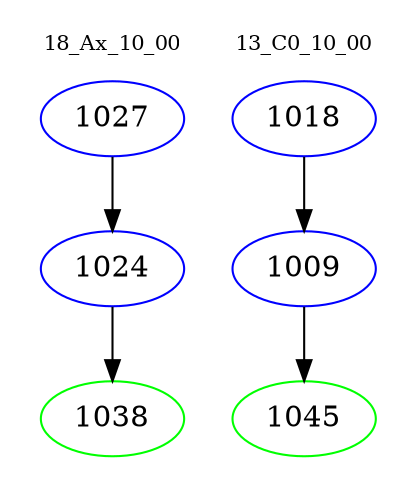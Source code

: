 digraph{
subgraph cluster_0 {
color = white
label = "18_Ax_10_00";
fontsize=10;
T0_1027 [label="1027", color="blue"]
T0_1027 -> T0_1024 [color="black"]
T0_1024 [label="1024", color="blue"]
T0_1024 -> T0_1038 [color="black"]
T0_1038 [label="1038", color="green"]
}
subgraph cluster_1 {
color = white
label = "13_C0_10_00";
fontsize=10;
T1_1018 [label="1018", color="blue"]
T1_1018 -> T1_1009 [color="black"]
T1_1009 [label="1009", color="blue"]
T1_1009 -> T1_1045 [color="black"]
T1_1045 [label="1045", color="green"]
}
}

